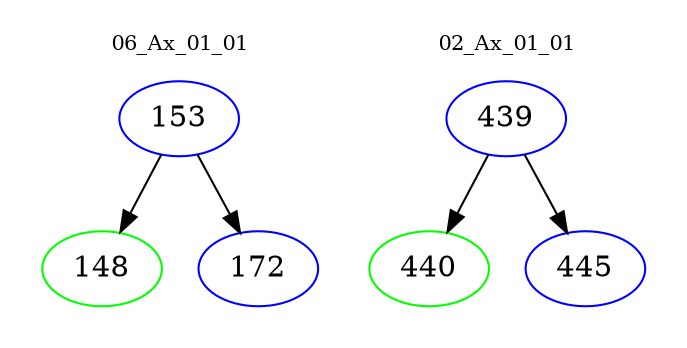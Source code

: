 digraph{
subgraph cluster_0 {
color = white
label = "06_Ax_01_01";
fontsize=10;
T0_153 [label="153", color="blue"]
T0_153 -> T0_148 [color="black"]
T0_148 [label="148", color="green"]
T0_153 -> T0_172 [color="black"]
T0_172 [label="172", color="blue"]
}
subgraph cluster_1 {
color = white
label = "02_Ax_01_01";
fontsize=10;
T1_439 [label="439", color="blue"]
T1_439 -> T1_440 [color="black"]
T1_440 [label="440", color="green"]
T1_439 -> T1_445 [color="black"]
T1_445 [label="445", color="blue"]
}
}

